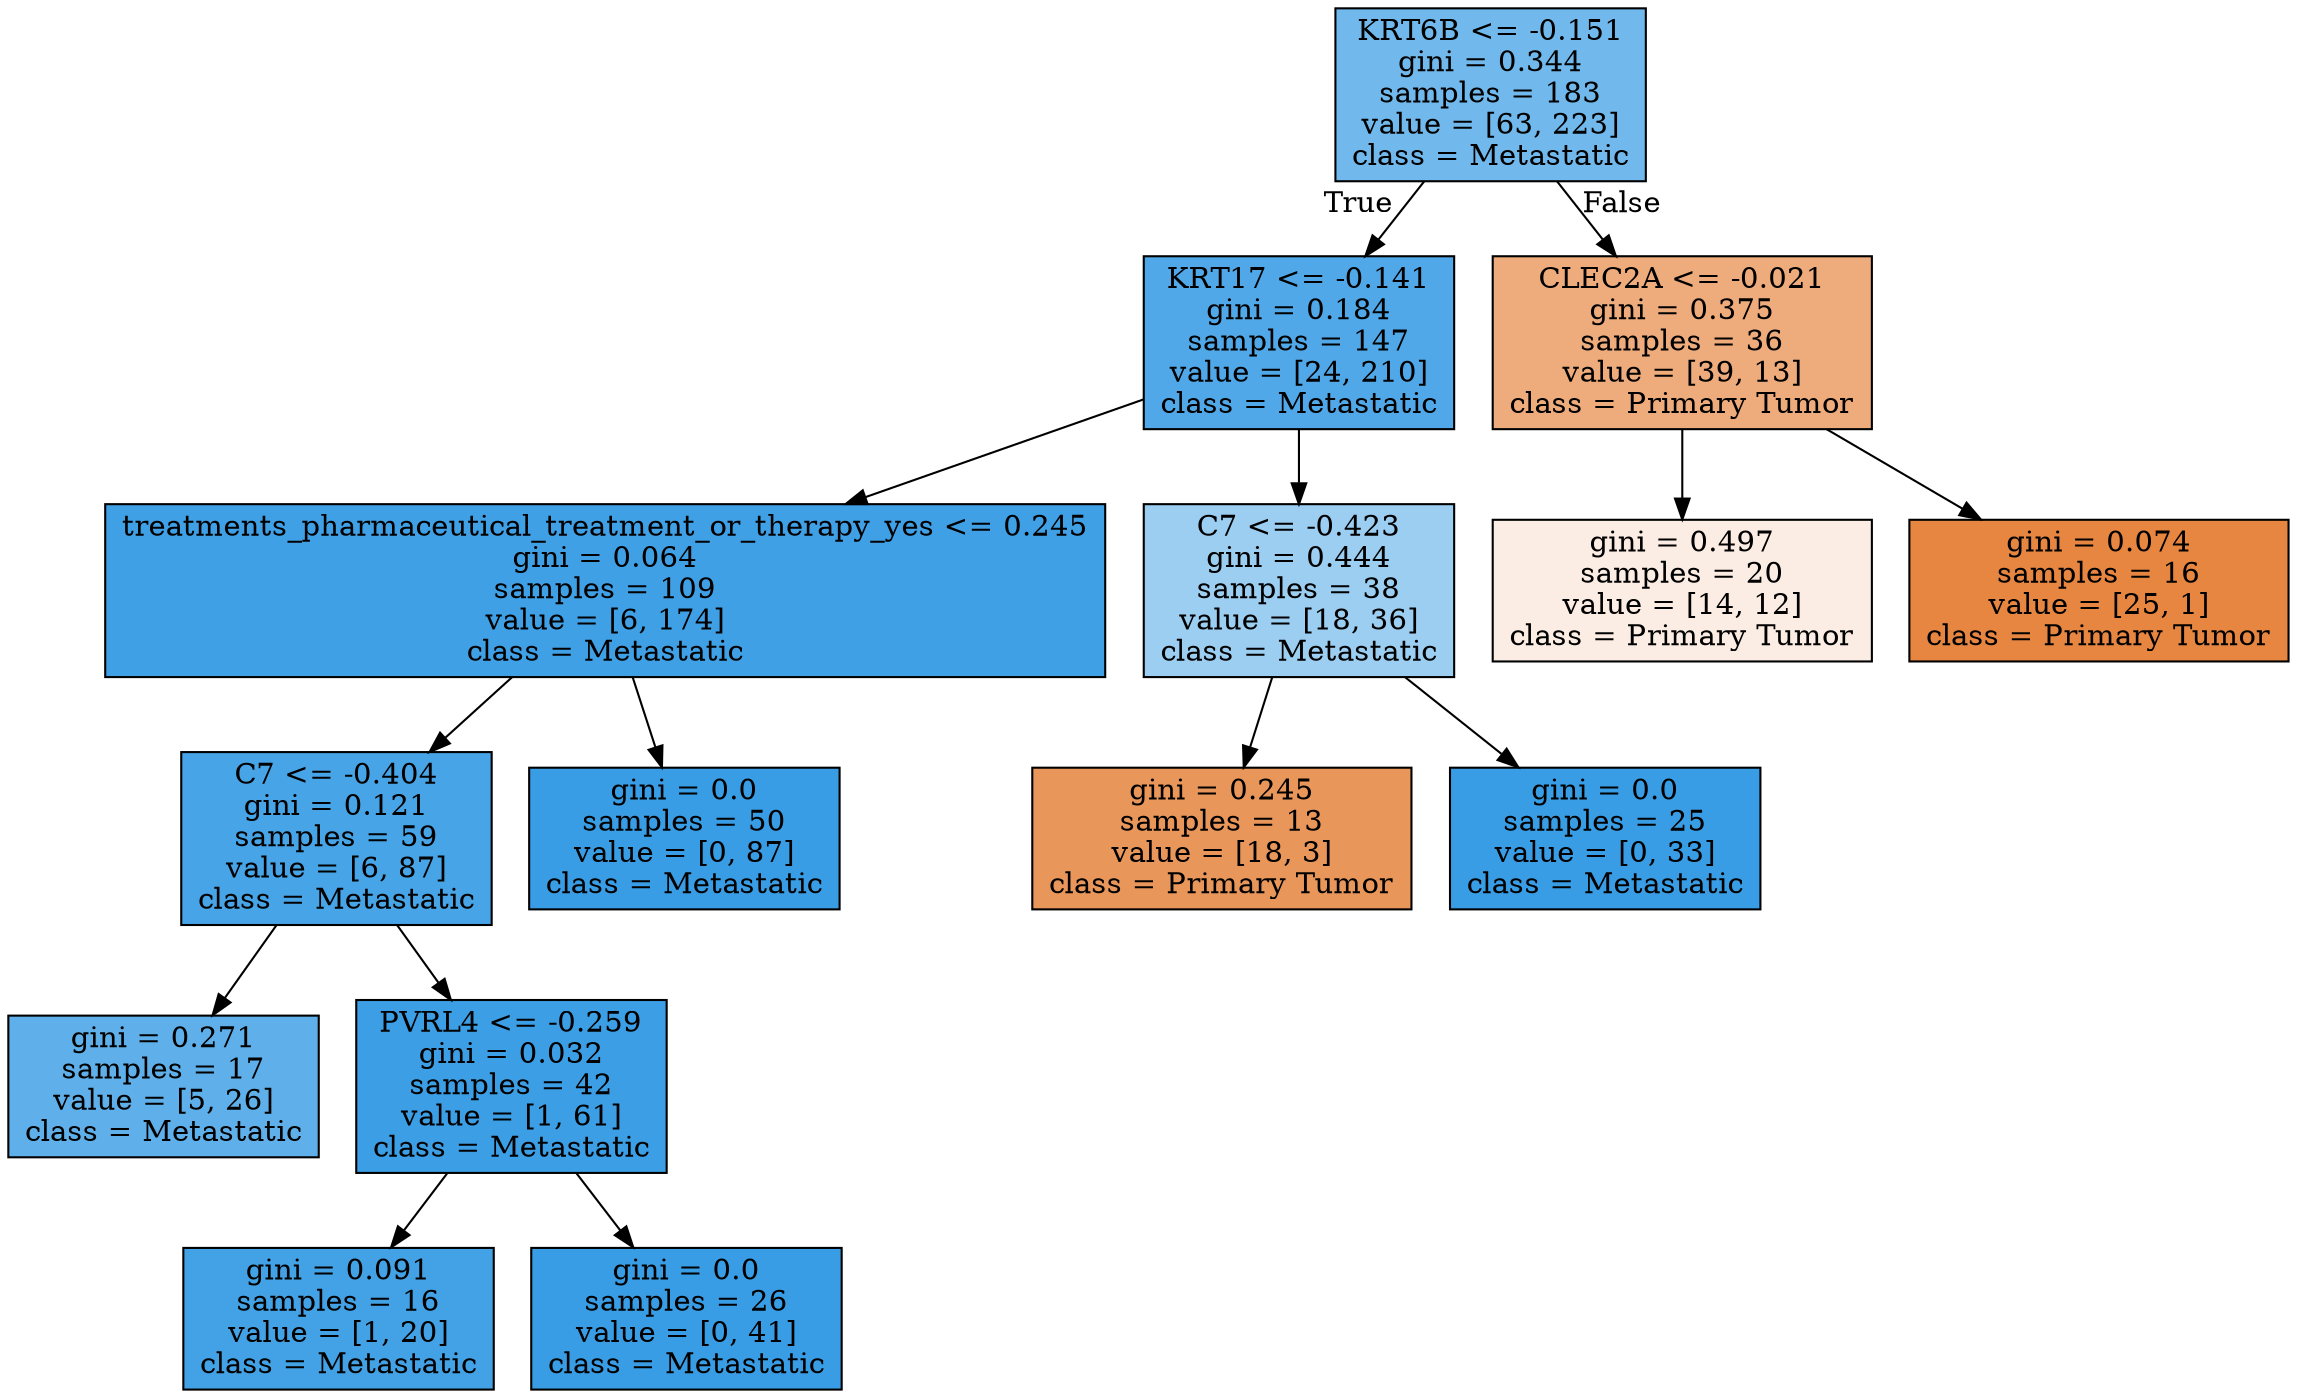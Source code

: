 digraph Tree {
node [shape=box, style="filled", color="black"] ;
0 [label="KRT6B <= -0.151\ngini = 0.344\nsamples = 183\nvalue = [63, 223]\nclass = Metastatic", fillcolor="#71b9ec"] ;
1 [label="KRT17 <= -0.141\ngini = 0.184\nsamples = 147\nvalue = [24, 210]\nclass = Metastatic", fillcolor="#50a8e8"] ;
0 -> 1 [labeldistance=2.5, labelangle=45, headlabel="True"] ;
2 [label="treatments_pharmaceutical_treatment_or_therapy_yes <= 0.245\ngini = 0.064\nsamples = 109\nvalue = [6, 174]\nclass = Metastatic", fillcolor="#40a0e6"] ;
1 -> 2 ;
3 [label="C7 <= -0.404\ngini = 0.121\nsamples = 59\nvalue = [6, 87]\nclass = Metastatic", fillcolor="#47a4e7"] ;
2 -> 3 ;
4 [label="gini = 0.271\nsamples = 17\nvalue = [5, 26]\nclass = Metastatic", fillcolor="#5fb0ea"] ;
3 -> 4 ;
5 [label="PVRL4 <= -0.259\ngini = 0.032\nsamples = 42\nvalue = [1, 61]\nclass = Metastatic", fillcolor="#3c9fe5"] ;
3 -> 5 ;
6 [label="gini = 0.091\nsamples = 16\nvalue = [1, 20]\nclass = Metastatic", fillcolor="#43a2e6"] ;
5 -> 6 ;
7 [label="gini = 0.0\nsamples = 26\nvalue = [0, 41]\nclass = Metastatic", fillcolor="#399de5"] ;
5 -> 7 ;
8 [label="gini = 0.0\nsamples = 50\nvalue = [0, 87]\nclass = Metastatic", fillcolor="#399de5"] ;
2 -> 8 ;
9 [label="C7 <= -0.423\ngini = 0.444\nsamples = 38\nvalue = [18, 36]\nclass = Metastatic", fillcolor="#9ccef2"] ;
1 -> 9 ;
10 [label="gini = 0.245\nsamples = 13\nvalue = [18, 3]\nclass = Primary Tumor", fillcolor="#e9965a"] ;
9 -> 10 ;
11 [label="gini = 0.0\nsamples = 25\nvalue = [0, 33]\nclass = Metastatic", fillcolor="#399de5"] ;
9 -> 11 ;
12 [label="CLEC2A <= -0.021\ngini = 0.375\nsamples = 36\nvalue = [39, 13]\nclass = Primary Tumor", fillcolor="#eeab7b"] ;
0 -> 12 [labeldistance=2.5, labelangle=-45, headlabel="False"] ;
13 [label="gini = 0.497\nsamples = 20\nvalue = [14, 12]\nclass = Primary Tumor", fillcolor="#fbede3"] ;
12 -> 13 ;
14 [label="gini = 0.074\nsamples = 16\nvalue = [25, 1]\nclass = Primary Tumor", fillcolor="#e68641"] ;
12 -> 14 ;
}